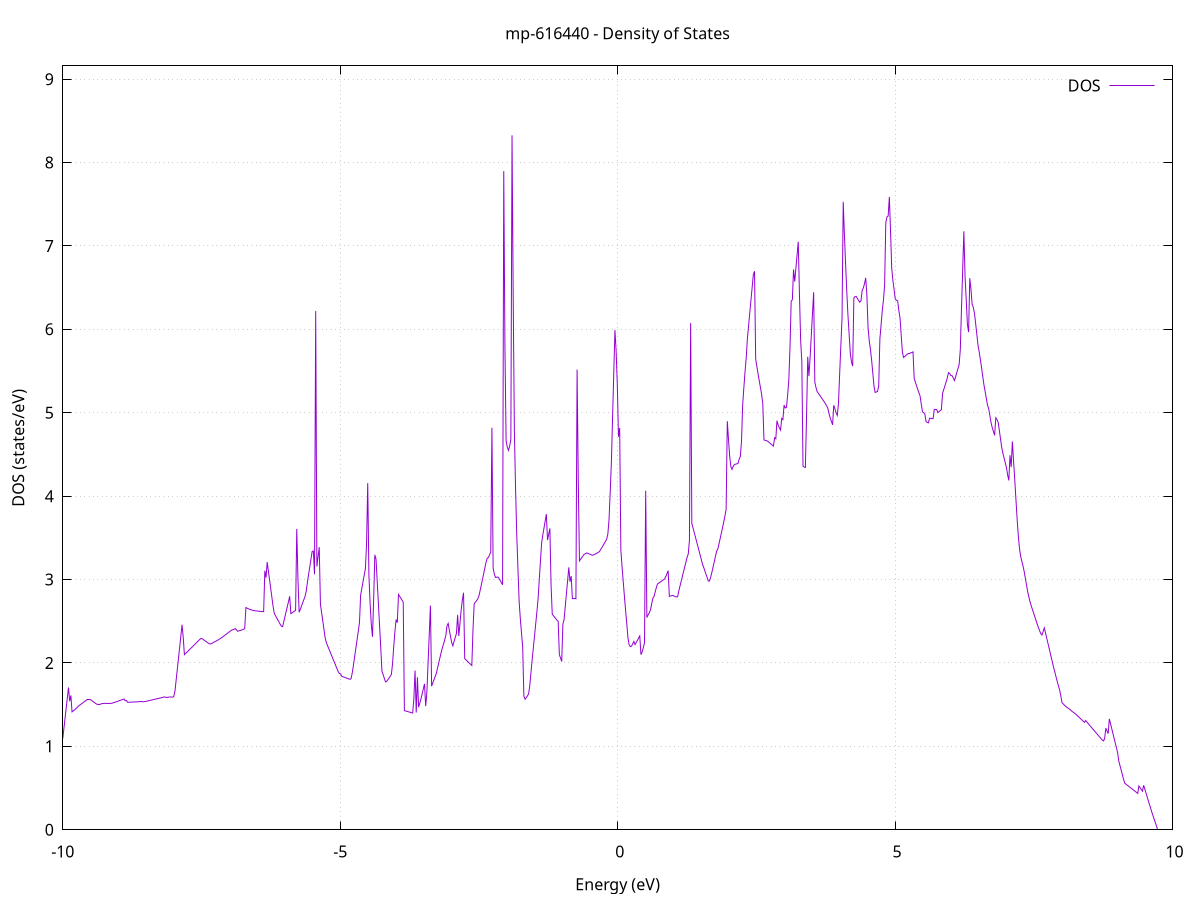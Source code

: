set title 'mp-616440 - Density of States'
set xlabel 'Energy (eV)'
set ylabel 'DOS (states/eV)'
set grid
set xrange [-10:10]
set yrange [0:9.159]
set xzeroaxis lt -1
set terminal png size 800,600
set output 'mp-616440_dos_gnuplot.png'
plot '-' using 1:2 with lines title 'DOS'
-13.670500 0.000000
-13.649200 0.000000
-13.627900 0.000000
-13.606500 0.000000
-13.585200 0.000000
-13.563900 0.000000
-13.542600 0.000000
-13.521300 0.000000
-13.500000 0.000000
-13.478600 0.000000
-13.457300 0.000000
-13.436000 0.000000
-13.414700 0.000000
-13.393400 0.000000
-13.372000 0.000000
-13.350700 0.000000
-13.329400 0.000000
-13.308100 0.000000
-13.286800 0.000000
-13.265500 0.000000
-13.244100 0.000000
-13.222800 0.000000
-13.201500 0.000000
-13.180200 0.000000
-13.158900 0.000000
-13.137600 0.000000
-13.116200 0.000000
-13.094900 0.000000
-13.073600 0.000000
-13.052300 0.000000
-13.031000 0.000000
-13.009700 0.000000
-12.988300 0.000000
-12.967000 0.000000
-12.945700 0.000000
-12.924400 0.000000
-12.903100 0.000000
-12.881700 0.000000
-12.860400 0.000000
-12.839100 0.000000
-12.817800 0.000000
-12.796500 0.000000
-12.775200 0.000000
-12.753800 0.000000
-12.732500 0.000000
-12.711200 0.000000
-12.689900 0.000000
-12.668600 0.000000
-12.647300 0.000000
-12.625900 0.000000
-12.604600 0.000000
-12.583300 0.000000
-12.562000 0.000000
-12.540700 0.000000
-12.519400 0.000000
-12.498000 0.000000
-12.476700 0.000000
-12.455400 0.000000
-12.434100 0.000000
-12.412800 0.000000
-12.391500 0.000000
-12.370100 0.000000
-12.348800 0.000000
-12.327500 0.000000
-12.306200 0.000000
-12.284900 0.000000
-12.263500 0.000000
-12.242200 0.000000
-12.220900 0.000000
-12.199600 0.000000
-12.178300 0.000000
-12.157000 0.000000
-12.135600 0.000000
-12.114300 0.000000
-12.093000 0.000000
-12.071700 0.000000
-12.050400 0.000000
-12.029100 0.000000
-12.007700 0.000000
-11.986400 0.000000
-11.965100 0.000000
-11.943800 0.000000
-11.922500 0.000000
-11.901200 0.000000
-11.879800 0.000000
-11.858500 0.000000
-11.837200 0.000000
-11.815900 0.000000
-11.794600 0.000000
-11.773300 0.000000
-11.751900 0.000000
-11.730600 0.005500
-11.709300 0.066500
-11.688000 0.127400
-11.666700 0.188400
-11.645300 0.249300
-11.624000 0.310300
-11.602700 0.371200
-11.581400 0.432200
-11.560100 0.245200
-11.538800 0.250300
-11.517400 0.255400
-11.496100 0.260600
-11.474800 0.265700
-11.453500 0.270800
-11.432200 0.275900
-11.410900 0.281100
-11.389500 0.286200
-11.368200 0.291300
-11.346900 0.296400
-11.325600 0.301700
-11.304300 0.368100
-11.283000 0.434800
-11.261600 0.562800
-11.240300 0.690800
-11.219000 0.817600
-11.197700 0.934200
-11.176400 1.050800
-11.155100 0.922500
-11.133700 0.982900
-11.112400 0.797000
-11.091100 0.801100
-11.069800 0.805200
-11.048500 0.810500
-11.027100 0.822700
-11.005800 0.834900
-10.984500 0.847000
-10.963200 0.859200
-10.941900 0.871400
-10.920600 0.883600
-10.899200 0.895800
-10.877900 0.907900
-10.856600 0.920100
-10.835300 0.932300
-10.814000 0.943400
-10.792700 0.944100
-10.771300 0.943200
-10.750000 0.932500
-10.728700 0.921800
-10.707400 0.911200
-10.686100 0.900500
-10.664800 0.889800
-10.643400 0.880300
-10.622100 0.877700
-10.600800 0.877000
-10.579500 0.882500
-10.558200 0.888100
-10.536900 0.869200
-10.515500 0.872600
-10.494200 0.876100
-10.472900 0.879500
-10.451600 0.882900
-10.430300 0.886300
-10.408900 0.889700
-10.387600 0.893100
-10.366300 0.896500
-10.345000 0.899900
-10.323700 0.903300
-10.302400 0.906700
-10.281000 0.910100
-10.259700 0.913500
-10.238400 0.916900
-10.217100 0.920300
-10.195800 0.924400
-10.174500 0.929100
-10.153100 0.933800
-10.131800 0.913900
-10.110500 0.916400
-10.089200 0.894100
-10.067900 0.894400
-10.046600 0.934200
-10.025200 0.997600
-10.003900 1.071700
-9.982600 1.198400
-9.961300 1.325200
-9.940000 1.451900
-9.918700 1.578700
-9.897300 1.705400
-9.876000 1.541600
-9.854700 1.610700
-9.833400 1.413600
-9.812100 1.424700
-9.790700 1.436600
-9.769400 1.448900
-9.748100 1.462400
-9.726800 1.476000
-9.705500 1.489400
-9.684200 1.499900
-9.662800 1.510400
-9.641500 1.520900
-9.620200 1.531400
-9.598900 1.541900
-9.577600 1.552400
-9.556300 1.562300
-9.534900 1.561800
-9.513600 1.563000
-9.492300 1.556500
-9.471000 1.545900
-9.449700 1.535300
-9.428400 1.524700
-9.407000 1.514200
-9.385700 1.505500
-9.364400 1.503300
-9.343100 1.501000
-9.321800 1.505900
-9.300500 1.511100
-9.279100 1.514100
-9.257800 1.515400
-9.236500 1.515300
-9.215200 1.515200
-9.193900 1.515100
-9.172500 1.515000
-9.151200 1.514900
-9.129900 1.516100
-9.108600 1.518400
-9.087300 1.522800
-9.066000 1.527500
-9.044600 1.532300
-9.023300 1.537400
-9.002000 1.542500
-8.980700 1.547600
-8.959400 1.552700
-8.938100 1.557800
-8.916700 1.562900
-8.895400 1.568000
-8.874100 1.547400
-8.852800 1.550300
-8.831500 1.528200
-8.810200 1.529000
-8.788800 1.529700
-8.767500 1.530400
-8.746200 1.531100
-8.724900 1.531900
-8.703600 1.532600
-8.682300 1.533300
-8.660900 1.534000
-8.639600 1.534900
-8.618300 1.536000
-8.597000 1.537500
-8.575700 1.539000
-8.554300 1.533900
-8.533000 1.535900
-8.511700 1.538200
-8.490400 1.541500
-8.469100 1.544800
-8.447800 1.548100
-8.426400 1.551500
-8.405100 1.554800
-8.383800 1.558100
-8.362500 1.561400
-8.341200 1.564700
-8.319900 1.568000
-8.298500 1.571300
-8.277200 1.574600
-8.255900 1.578000
-8.234600 1.581300
-8.213300 1.585200
-8.192000 1.589200
-8.170600 1.593200
-8.149300 1.589800
-8.128000 1.586200
-8.106700 1.588700
-8.085400 1.591100
-8.064100 1.592200
-8.042700 1.591500
-8.021400 1.589900
-8.000100 1.597700
-7.978800 1.661200
-7.957500 1.792600
-7.936100 1.923900
-7.914800 2.055300
-7.893500 2.188700
-7.872200 2.322500
-7.850900 2.458200
-7.829600 2.305800
-7.808200 2.099600
-7.786900 2.113600
-7.765600 2.127600
-7.744300 2.141600
-7.723000 2.155500
-7.701700 2.169500
-7.680300 2.183500
-7.659000 2.197500
-7.637700 2.211500
-7.616400 2.225500
-7.595100 2.239700
-7.573800 2.254100
-7.552400 2.268600
-7.531100 2.283000
-7.509800 2.293000
-7.488500 2.291400
-7.467200 2.280800
-7.445900 2.270200
-7.424500 2.259800
-7.403200 2.249600
-7.381900 2.239700
-7.360600 2.230000
-7.339300 2.227300
-7.317900 2.233300
-7.296600 2.241300
-7.275300 2.249100
-7.254000 2.256500
-7.232700 2.263800
-7.211400 2.271400
-7.190000 2.280600
-7.168700 2.289800
-7.147400 2.299100
-7.126100 2.308800
-7.104800 2.319500
-7.083500 2.330200
-7.062100 2.340900
-7.040800 2.351600
-7.019500 2.362300
-6.998200 2.373000
-6.976900 2.383700
-6.955600 2.394400
-6.934200 2.398600
-6.912900 2.403300
-6.891600 2.413000
-6.870300 2.397900
-6.849000 2.380000
-6.827700 2.384500
-6.806300 2.389000
-6.785000 2.393600
-6.763700 2.398100
-6.742400 2.403100
-6.721100 2.413100
-6.699700 2.664400
-6.678400 2.657300
-6.657100 2.650100
-6.635800 2.644200
-6.614500 2.639300
-6.593200 2.635100
-6.571800 2.630900
-6.550500 2.627200
-6.529200 2.625200
-6.507900 2.623800
-6.486600 2.622300
-6.465300 2.620900
-6.443900 2.619400
-6.422600 2.618000
-6.401300 2.616500
-6.380000 2.615100
-6.358700 3.106200
-6.337400 3.021800
-6.316000 3.210100
-6.294700 3.103500
-6.273400 2.996800
-6.252100 2.890200
-6.230800 2.783500
-6.209400 2.676900
-6.188100 2.592700
-6.166800 2.567000
-6.145500 2.541400
-6.124200 2.515700
-6.102900 2.490100
-6.081500 2.463400
-6.060200 2.440900
-6.038900 2.435600
-6.017600 2.495500
-5.996300 2.555400
-5.975000 2.615300
-5.953600 2.675200
-5.932300 2.735500
-5.911000 2.799700
-5.889700 2.591200
-5.868400 2.601200
-5.847100 2.611200
-5.825700 2.621200
-5.804400 2.631100
-5.783100 3.606000
-5.761800 3.006400
-5.740500 2.608400
-5.719200 2.640800
-5.697800 2.683200
-5.676500 2.721500
-5.655200 2.759800
-5.633900 2.798000
-5.612600 2.861000
-5.591200 2.967100
-5.569900 3.061000
-5.548600 3.152900
-5.527300 3.244800
-5.506000 3.336700
-5.484700 3.342700
-5.463300 3.063700
-5.442000 6.219100
-5.420700 3.156000
-5.399400 3.272300
-5.378100 3.388600
-5.356800 2.704700
-5.335400 2.604100
-5.314100 2.503500
-5.292800 2.402900
-5.271500 2.302200
-5.250200 2.243600
-5.228900 2.208900
-5.207500 2.174300
-5.186200 2.139600
-5.164900 2.104900
-5.143600 2.070200
-5.122300 2.035600
-5.101000 2.000900
-5.079600 1.966200
-5.058300 1.931600
-5.037000 1.896900
-5.015700 1.873800
-4.994400 1.871100
-4.973000 1.840600
-4.951700 1.835300
-4.930400 1.830000
-4.909100 1.824700
-4.887800 1.819400
-4.866500 1.814000
-4.845100 1.808700
-4.823800 1.803400
-4.802500 1.816200
-4.781200 1.888100
-4.759900 1.981900
-4.738600 2.081400
-4.717200 2.181000
-4.695900 2.280500
-4.674600 2.381500
-4.653300 2.482600
-4.632000 2.814300
-4.610700 2.893300
-4.589300 2.972300
-4.568000 3.051300
-4.546700 3.130300
-4.525400 3.426900
-4.504100 4.156000
-4.482800 3.049200
-4.461400 2.711100
-4.440100 2.466200
-4.418800 2.313700
-4.397500 2.758200
-4.376200 3.296700
-4.354800 3.245400
-4.333500 2.980500
-4.312200 2.715500
-4.290900 2.450600
-4.269600 2.186600
-4.248300 1.905100
-4.226900 1.861300
-4.205600 1.817500
-4.184300 1.773700
-4.163000 1.779500
-4.141700 1.799100
-4.120400 1.818700
-4.099000 1.840000
-4.077700 1.862900
-4.056400 1.994400
-4.035100 2.201100
-4.013800 2.379700
-3.992500 2.520300
-3.971100 2.483300
-3.949800 2.821300
-3.928500 2.798700
-3.907200 2.776100
-3.885900 2.753400
-3.864600 2.730800
-3.843200 1.428600
-3.821900 1.424500
-3.800600 1.420400
-3.779300 1.416300
-3.758000 1.412200
-3.736600 1.408100
-3.715300 1.404000
-3.694000 1.400100
-3.672700 1.571400
-3.651400 1.908800
-3.630100 1.406100
-3.608700 1.828600
-3.587400 1.470600
-3.566100 1.518200
-3.544800 1.569400
-3.523500 1.629400
-3.502200 1.689300
-3.480800 1.749300
-3.459500 1.482700
-3.438200 1.648400
-3.416900 1.994700
-3.395600 2.341000
-3.374300 2.687300
-3.352900 1.722000
-3.331600 1.760300
-3.310300 1.798500
-3.289000 1.836800
-3.267700 1.875100
-3.246400 1.938300
-3.225000 1.999300
-3.203700 2.060300
-3.182400 2.121300
-3.161100 2.175200
-3.139800 2.223900
-3.118400 2.272600
-3.097100 2.328400
-3.075800 2.444600
-3.054500 2.474300
-3.033200 2.392800
-3.011900 2.316300
-2.990500 2.243700
-2.969200 2.205500
-2.947900 2.259400
-2.926600 2.306900
-2.905300 2.354500
-2.884000 2.576400
-2.862600 2.323900
-2.841300 2.481000
-2.820000 2.638100
-2.798700 2.753800
-2.777400 2.842100
-2.756100 2.052500
-2.734700 2.038700
-2.713400 2.024900
-2.692100 2.011100
-2.670800 1.997300
-2.649500 1.983500
-2.628200 1.969700
-2.606800 2.404200
-2.585500 2.710100
-2.564200 2.728700
-2.542900 2.747300
-2.521600 2.765900
-2.500200 2.803000
-2.478900 2.868300
-2.457600 2.933500
-2.436300 3.001000
-2.415000 3.069500
-2.393700 3.138100
-2.372300 3.206600
-2.351000 3.255000
-2.329700 3.264200
-2.308400 3.296000
-2.287100 3.329700
-2.265800 4.820300
-2.244400 3.140000
-2.223100 3.066600
-2.201800 3.025300
-2.180500 3.027600
-2.159200 3.031000
-2.137900 3.015000
-2.116500 2.988900
-2.095200 2.962900
-2.073900 2.936900
-2.052600 7.897300
-2.031300 5.785900
-2.010000 4.664300
-1.988600 4.585700
-1.967300 4.548300
-1.946000 4.603600
-1.924700 4.679700
-1.903400 8.326500
-1.882000 6.355800
-1.860700 4.762200
-1.839400 4.081200
-1.818100 3.529600
-1.796800 3.127300
-1.775500 2.741200
-1.754100 2.529400
-1.732800 2.360000
-1.711500 2.190700
-1.690200 1.604900
-1.668900 1.565200
-1.647600 1.584600
-1.626200 1.604000
-1.604900 1.629400
-1.583600 1.727200
-1.562300 1.884800
-1.541000 2.036600
-1.519700 2.179100
-1.498300 2.322800
-1.477000 2.466600
-1.455700 2.610300
-1.434400 2.767100
-1.413100 2.991200
-1.391800 3.215200
-1.370400 3.439300
-1.349100 3.532700
-1.327800 3.616700
-1.306500 3.700600
-1.285200 3.784600
-1.263800 3.474300
-1.242500 3.543600
-1.221200 3.612900
-1.199900 2.930200
-1.178600 2.584400
-1.157300 2.566500
-1.135900 2.548700
-1.114600 2.530800
-1.093300 2.512900
-1.072000 2.501200
-1.050700 2.100500
-1.029400 2.058900
-1.008000 2.017300
-0.986700 2.465500
-0.965400 2.522000
-0.944100 2.676500
-0.922800 2.832900
-0.901500 2.989500
-0.880100 3.146100
-0.858800 2.973500
-0.837500 3.042500
-0.816200 2.772100
-0.794900 2.772400
-0.773600 2.772700
-0.752200 2.769700
-0.730900 5.518500
-0.709600 4.184800
-0.688300 3.224000
-0.667000 3.245100
-0.645600 3.264900
-0.624300 3.284800
-0.603000 3.302800
-0.581700 3.309000
-0.560400 3.319900
-0.539100 3.314600
-0.517700 3.309200
-0.496400 3.303800
-0.475100 3.295700
-0.453800 3.292000
-0.432500 3.295700
-0.411200 3.303300
-0.389800 3.311000
-0.368500 3.318700
-0.347200 3.326400
-0.325900 3.337700
-0.304600 3.360800
-0.283300 3.384900
-0.261900 3.408900
-0.240600 3.433000
-0.219300 3.457100
-0.198000 3.484100
-0.176700 3.545400
-0.155400 3.717400
-0.134000 4.048500
-0.112700 4.405000
-0.091400 4.949200
-0.070100 5.470000
-0.048800 5.990900
-0.027400 5.743100
-0.006100 5.336500
0.015200 4.712200
0.036500 4.817200
0.057800 3.352900
0.079100 3.154700
0.100500 2.977300
0.121800 2.799800
0.143100 2.634500
0.164400 2.469200
0.185700 2.303900
0.207000 2.216700
0.228400 2.197000
0.249700 2.200900
0.271000 2.229700
0.292300 2.258400
0.313600 2.220000
0.334900 2.246100
0.356300 2.272200
0.377600 2.298300
0.398900 2.324500
0.420200 2.099900
0.441500 2.132400
0.462900 2.184400
0.484200 2.241000
0.505500 4.064700
0.526800 2.545400
0.548100 2.573700
0.569400 2.601900
0.590800 2.634400
0.612100 2.704100
0.633400 2.773800
0.654700 2.796300
0.676000 2.850200
0.697300 2.904200
0.718700 2.947200
0.740000 2.957300
0.761300 2.967300
0.782600 2.977300
0.803900 2.987300
0.825200 2.997400
0.846600 3.007400
0.867900 3.036100
0.889200 3.071800
0.910500 3.106800
0.931800 2.798700
0.953100 2.802700
0.974500 2.806400
0.995800 2.810200
1.017100 2.802100
1.038400 2.794000
1.059700 2.792700
1.081100 2.793500
1.102400 2.864900
1.123700 2.922300
1.145000 2.979600
1.166300 3.036900
1.187600 3.094200
1.209000 3.151600
1.230300 3.208900
1.251600 3.266200
1.272900 3.307800
1.294200 3.471000
1.315500 6.074700
1.336900 3.672700
1.358200 3.620100
1.379500 3.566700
1.400800 3.512500
1.422100 3.458400
1.443400 3.404000
1.464800 3.349600
1.486100 3.295200
1.507400 3.240900
1.528700 3.186500
1.550000 3.147600
1.571300 3.105400
1.592700 3.063200
1.614000 3.022000
1.635300 2.980800
1.656600 2.984500
1.677900 3.032200
1.699300 3.089400
1.720600 3.152300
1.741900 3.215200
1.763200 3.278000
1.784500 3.340900
1.805800 3.367200
1.827200 3.430600
1.848500 3.494100
1.869800 3.558600
1.891100 3.624300
1.912400 3.691100
1.933700 3.762100
1.955100 3.842100
1.976400 4.899500
1.997700 4.683900
2.019000 4.480000
2.040300 4.354600
2.061600 4.320600
2.083000 4.358900
2.104300 4.379400
2.125600 4.383400
2.146900 4.387400
2.168200 4.391500
2.189500 4.442500
2.210900 4.475400
2.232200 4.657600
2.253500 5.097700
2.274800 5.302100
2.296100 5.493000
2.317500 5.662100
2.338800 5.892000
2.360100 6.044700
2.381400 6.197500
2.402700 6.350200
2.424000 6.503000
2.445400 6.655700
2.466700 6.696800
2.488000 5.642700
2.509300 5.554700
2.530600 5.466700
2.551900 5.385300
2.573300 5.303700
2.594600 5.222100
2.615900 5.108000
2.637200 4.673900
2.658500 4.669600
2.679800 4.665400
2.701200 4.660700
2.722500 4.648500
2.743800 4.636400
2.765100 4.624200
2.786400 4.612100
2.807700 4.599900
2.829100 4.700700
2.850400 4.687800
2.871700 4.905600
2.893000 4.851200
2.914300 4.819700
2.935700 4.791800
2.957000 4.931900
2.978300 4.917100
2.999600 5.091500
3.020900 5.057400
3.042200 5.064400
3.063600 5.207800
3.084900 5.392200
3.106200 5.778300
3.127500 6.337400
3.148800 6.354600
3.170100 6.718200
3.191500 6.572000
3.212800 6.735400
3.234100 6.892300
3.255400 7.049900
3.276700 6.423000
3.298000 5.870800
3.319400 5.613200
3.340700 4.361600
3.362000 4.348100
3.383300 4.344000
3.404600 4.958400
3.425900 5.671800
3.447300 5.439500
3.468600 5.663400
3.489900 5.920700
3.511200 6.183100
3.532500 6.445500
3.553900 5.367200
3.575200 5.300100
3.596500 5.252400
3.617800 5.232900
3.639100 5.212200
3.660400 5.191600
3.681800 5.171000
3.703100 5.150400
3.724400 5.129700
3.745700 5.107700
3.767000 5.084100
3.788300 5.052100
3.809700 4.990400
3.831000 4.938900
3.852300 4.896400
3.873600 4.854800
3.894900 5.089800
3.916200 5.047600
3.937600 4.997200
3.958900 4.967700
3.980200 5.116800
4.001500 5.468600
4.022800 5.803600
4.044100 6.136700
4.065500 7.529000
4.086800 7.136500
4.108100 6.787700
4.129400 6.455600
4.150700 6.171700
4.172100 5.940700
4.193400 5.709800
4.214700 5.609200
4.236000 5.559200
4.257300 6.377300
4.278600 6.391400
4.300000 6.394700
4.321300 6.370000
4.342600 6.346500
4.363900 6.325500
4.385200 6.341000
4.406500 6.465300
4.427900 6.496600
4.449200 6.547800
4.470500 6.616500
4.491800 6.410900
4.513100 6.021800
4.534400 5.862100
4.555800 5.759800
4.577100 5.632700
4.598400 5.477200
4.619700 5.321600
4.641000 5.244200
4.662300 5.249100
4.683700 5.254400
4.705000 5.319700
4.726300 5.885300
4.747600 6.052200
4.768900 6.221400
4.790300 6.349000
4.811600 6.532300
4.832900 7.279000
4.854200 7.349600
4.875500 7.358700
4.896800 7.588200
4.918200 7.174600
4.939500 6.734200
4.960800 6.586300
4.982100 6.478600
5.003400 6.364600
5.024700 6.349400
5.046100 6.341500
5.067400 6.228600
5.088700 6.140900
5.110000 5.934600
5.131300 5.731000
5.152600 5.662400
5.174000 5.675000
5.195300 5.687900
5.216600 5.701500
5.237900 5.708900
5.259200 5.708400
5.280500 5.719300
5.301900 5.720800
5.323200 5.730400
5.344500 5.411000
5.365800 5.367900
5.387100 5.323100
5.408500 5.278400
5.429800 5.240500
5.451100 5.199400
5.472400 5.102900
5.493700 5.011900
5.515000 4.999500
5.536400 4.986500
5.557700 4.896000
5.579000 4.884900
5.600300 4.878900
5.621600 4.934900
5.642900 4.932300
5.664300 4.930300
5.685600 4.929500
5.706900 5.040500
5.728200 5.039700
5.749500 5.038900
5.770800 5.001800
5.792200 5.013500
5.813500 5.025300
5.834800 5.037000
5.856100 5.233600
5.877400 5.278300
5.898700 5.323500
5.920100 5.370900
5.941400 5.417800
5.962700 5.480900
5.984000 5.471400
6.005300 5.445800
6.026700 5.444900
6.048000 5.419400
6.069300 5.386100
6.090600 5.428100
6.111900 5.481300
6.133200 5.528400
6.154600 5.577000
6.175900 5.760700
6.197200 6.254300
6.218500 6.715200
6.239800 7.176200
6.261100 6.634100
6.282500 6.354500
6.303800 6.059300
6.325100 5.966700
6.346400 6.613700
6.367700 6.479800
6.389000 6.301200
6.410400 6.262300
6.431700 6.191000
6.453000 6.064400
6.474300 5.934500
6.495600 5.804700
6.516900 5.726800
6.538300 5.634300
6.559600 5.538100
6.580900 5.431800
6.602200 5.333300
6.623500 5.252800
6.644900 5.171800
6.666200 5.090900
6.687500 5.048000
6.708800 4.964300
6.730100 4.880600
6.751400 4.821200
6.772800 4.775200
6.794100 4.729300
6.815400 4.940000
6.836700 4.918200
6.858000 4.885700
6.879300 4.788000
6.900700 4.685100
6.922000 4.582800
6.943300 4.514700
6.964600 4.457600
6.985900 4.400600
7.007200 4.343600
7.028600 4.254600
7.049900 4.188900
7.071200 4.489500
7.092500 4.348400
7.113800 4.655900
7.135200 4.427200
7.156500 4.202200
7.177800 3.965900
7.199100 3.732900
7.220400 3.530000
7.241700 3.378400
7.263100 3.278800
7.284400 3.220700
7.305700 3.163800
7.327000 3.096200
7.348300 3.015300
7.369600 2.931800
7.391000 2.850500
7.412300 2.790900
7.433600 2.730000
7.454900 2.682900
7.476200 2.639600
7.497500 2.596200
7.518900 2.552800
7.540200 2.509500
7.561500 2.466500
7.582800 2.427200
7.604100 2.387900
7.625400 2.353300
7.646800 2.334800
7.668100 2.376800
7.689400 2.420700
7.710700 2.362300
7.732000 2.301800
7.753400 2.241200
7.774700 2.180700
7.796000 2.120100
7.817300 2.059600
7.838600 1.999100
7.859900 1.941200
7.881300 1.885000
7.902600 1.829600
7.923900 1.776300
7.945200 1.722500
7.966500 1.674200
7.987800 1.604400
8.009200 1.523000
8.030500 1.509000
8.051800 1.494900
8.073100 1.480900
8.094400 1.469200
8.115700 1.459300
8.137100 1.449400
8.158400 1.438400
8.179700 1.425200
8.201000 1.414400
8.222300 1.403500
8.243600 1.392700
8.265000 1.381800
8.286300 1.367800
8.307600 1.354400
8.328900 1.341000
8.350200 1.327600
8.371600 1.314200
8.392900 1.300900
8.414200 1.287500
8.435500 1.309800
8.456800 1.292800
8.478100 1.275700
8.499500 1.258700
8.520800 1.241700
8.542100 1.225200
8.563400 1.208400
8.584700 1.191900
8.606000 1.175300
8.627400 1.158700
8.648700 1.142100
8.670000 1.125500
8.691300 1.108900
8.712600 1.092400
8.733900 1.075800
8.755300 1.065400
8.776600 1.090800
8.797900 1.218100
8.819200 1.185600
8.840500 1.152400
8.861800 1.330100
8.883200 1.272100
8.904500 1.214100
8.925800 1.156200
8.947100 1.098200
8.968400 1.040200
8.989800 0.982200
9.011100 0.924300
9.032400 0.823600
9.053700 0.768900
9.075000 0.714900
9.096300 0.660900
9.117700 0.606900
9.139000 0.558700
9.160300 0.547600
9.181600 0.536400
9.202900 0.525300
9.224200 0.514200
9.245600 0.503100
9.266900 0.492000
9.288200 0.480900
9.309500 0.469700
9.330800 0.458600
9.352100 0.447500
9.373500 0.436400
9.394800 0.525600
9.416100 0.504900
9.437400 0.484200
9.458700 0.463500
9.480000 0.533300
9.501400 0.486600
9.522700 0.440000
9.544000 0.393400
9.565300 0.346800
9.586600 0.300200
9.608000 0.253600
9.629300 0.207000
9.650600 0.164600
9.671900 0.122900
9.693200 0.081100
9.714500 0.039400
9.735900 0.000000
9.757200 0.000000
9.778500 0.000000
9.799800 0.000000
9.821100 0.000000
9.842400 0.000000
9.863800 0.000000
9.885100 0.000000
9.906400 0.000000
9.927700 0.000000
9.949000 0.000000
9.970300 0.000000
9.991700 0.000000
10.013000 0.000000
10.034300 0.000000
10.055600 0.000000
10.076900 0.000000
10.098200 0.000000
10.119600 0.000000
10.140900 0.000000
10.162200 0.000000
10.183500 0.000000
10.204800 0.000000
10.226200 0.000000
10.247500 0.000000
10.268800 0.000000
10.290100 0.000000
10.311400 0.000000
10.332700 0.000000
10.354100 0.000000
10.375400 0.000000
10.396700 0.000000
10.418000 0.000000
10.439300 0.000000
10.460600 0.000000
10.482000 0.000000
10.503300 0.000000
10.524600 0.000000
10.545900 0.000000
10.567200 0.000000
10.588500 0.000000
10.609900 0.000000
10.631200 0.000000
10.652500 0.000000
10.673800 0.000000
10.695100 0.000000
10.716400 0.000000
10.737800 0.000000
10.759100 0.000000
10.780400 0.000000
10.801700 0.000000
10.823000 0.000000
10.844400 0.000000
10.865700 0.000000
10.887000 0.000000
10.908300 0.000000
10.929600 0.000000
10.950900 0.000000
10.972300 0.000000
10.993600 0.000000
11.014900 0.000000
11.036200 0.000000
11.057500 0.000000
11.078800 0.000000
11.100200 0.000000
11.121500 0.000000
11.142800 0.000000
11.164100 0.000000
11.185400 0.000000
11.206700 0.000000
11.228100 0.000000
11.249400 0.000000
11.270700 0.000000
11.292000 0.000000
11.313300 0.000000
11.334600 0.000000
11.356000 0.000000
11.377300 0.000000
11.398600 0.000000
11.419900 0.000000
11.441200 0.000000
11.462600 0.000000
11.483900 0.000000
11.505200 0.000000
11.526500 0.000000
11.547800 0.000000
11.569100 0.000000
11.590500 0.000000
11.611800 0.000000
11.633100 0.000000
11.654400 0.000000
11.675700 0.000000
11.697000 0.000000
11.718400 0.000000
11.739700 0.000000
11.761000 0.000000
11.782300 0.000000
11.803600 0.000000
11.824900 0.000000
11.846300 0.000000
11.867600 0.000000
11.888900 0.000000
11.910200 0.000000
11.931500 0.000000
11.952800 0.000000
11.974200 0.000000
11.995500 0.000000
12.016800 0.000000
12.038100 0.000000
12.059400 0.000000
12.080800 0.000000
12.102100 0.000000
12.123400 0.000000
12.144700 0.000000
12.166000 0.000000
12.187300 0.000000
12.208700 0.000000
12.230000 0.000000
12.251300 0.000000
12.272600 0.000000
12.293900 0.000000
12.315200 0.000000
12.336600 0.000000
12.357900 0.000000
12.379200 0.000000
12.400500 0.000000
12.421800 0.000000
12.443100 0.000000
12.464500 0.000000
12.485800 0.000000
12.507100 0.000000
12.528400 0.000000
12.549700 0.000000
12.571000 0.000000
12.592400 0.000000
12.613700 0.000000
12.635000 0.000000
12.656300 0.000000
12.677600 0.000000
12.699000 0.000000
12.720300 0.000000
12.741600 0.000000
12.762900 0.000000
12.784200 0.000000
12.805500 0.000000
12.826900 0.000000
12.848200 0.000000
12.869500 0.000000
12.890800 0.000000
12.912100 0.000000
12.933400 0.000000
12.954800 0.000000
12.976100 0.000000
12.997400 0.000000
13.018700 0.000000
13.040000 0.000000
13.061300 0.000000
13.082700 0.000000
13.104000 0.000000
13.125300 0.000000
13.146600 0.000000
13.167900 0.000000
13.189300 0.000000
13.210600 0.000000
13.231900 0.000000
13.253200 0.000000
13.274500 0.000000
13.295800 0.000000
13.317200 0.000000
13.338500 0.000000
13.359800 0.000000
13.381100 0.000000
13.402400 0.000000
13.423700 0.000000
13.445100 0.000000
13.466400 0.000000
13.487700 0.000000
13.509000 0.000000
13.530300 0.000000
13.551600 0.000000
13.573000 0.000000
13.594300 0.000000
13.615600 0.000000
13.636900 0.000000
13.658200 0.000000
13.679500 0.000000
13.700900 0.000000
13.722200 0.000000
13.743500 0.000000
13.764800 0.000000
13.786100 0.000000
13.807500 0.000000
13.828800 0.000000
13.850100 0.000000
13.871400 0.000000
13.892700 0.000000
13.914000 0.000000
13.935400 0.000000
13.956700 0.000000
13.978000 0.000000
13.999300 0.000000
14.020600 0.000000
14.041900 0.000000
14.063300 0.000000
14.084600 0.000000
14.105900 0.000000
14.127200 0.067800
14.148500 0.285700
14.169800 0.418700
14.191200 0.475100
14.212500 0.531400
14.233800 0.587700
14.255100 0.644100
14.276400 0.700400
14.297700 0.756800
14.319100 0.813100
14.340400 0.869400
14.361700 0.921400
14.383000 0.942700
14.404300 0.956900
14.425700 0.971000
14.447000 0.985200
14.468300 0.999300
14.489600 1.013500
14.510900 1.027700
14.532200 1.041800
14.553600 1.056000
14.574900 1.254000
14.596200 1.455600
14.617500 1.568700
14.638800 1.680100
14.660100 1.763200
14.681500 1.798100
14.702800 1.854500
14.724100 2.012700
14.745400 2.174000
14.766700 2.261900
14.788000 2.333400
14.809400 2.401600
14.830700 2.476200
14.852000 2.548200
14.873300 2.681200
14.894600 2.734700
14.915900 2.788300
14.937300 2.841900
14.958600 2.895400
14.979900 2.949000
15.001200 3.002500
15.022500 3.123500
15.043900 3.259100
15.065200 3.829800
15.086500 3.894500
15.107800 3.959200
15.129100 4.023800
15.150400 4.070800
15.171800 5.455600
15.193100 4.993600
15.214400 10.325600
15.235700 4.121600
15.257000 3.820600
15.278300 3.535300
15.299700 3.574600
15.321000 3.640900
15.342300 3.707200
15.363600 3.773500
15.384900 3.839800
15.406200 3.932200
15.427600 4.879800
15.448900 4.587500
15.470200 4.295200
15.491500 3.988600
15.512800 3.625600
15.534100 4.031900
15.555500 4.043700
15.576800 4.055600
15.598100 3.978100
15.619400 3.892500
15.640700 3.798800
15.662100 3.757200
15.683400 3.747900
15.704700 3.698300
15.726000 3.606300
15.747300 3.492900
15.768600 3.416000
15.790000 6.005700
15.811300 4.825300
15.832600 4.033900
15.853900 4.054900
15.875200 7.918700
15.896500 8.528400
15.917900 7.139800
15.939200 6.708000
15.960500 6.037900
15.981800 5.150700
16.003100 4.655600
16.024400 4.505500
16.045800 4.363900
16.067100 3.342600
16.088400 3.383500
16.109700 3.424400
16.131000 3.888700
16.152300 4.683400
16.173700 5.478100
16.195000 6.891600
16.216300 6.672000
16.237600 6.459700
16.258900 6.103900
16.280300 5.760400
16.301600 5.416900
16.322900 5.070300
16.344200 4.831500
16.365500 4.737800
16.386800 4.687300
16.408200 4.773900
16.429500 4.903100
16.450800 4.943500
16.472100 5.058600
16.493400 7.505800
16.514700 7.023900
16.536100 6.506600
16.557400 5.969700
16.578700 4.730900
16.600000 4.639700
16.621300 4.608600
16.642600 4.032700
16.664000 4.049200
16.685300 4.096100
16.706600 4.014100
16.727900 4.016300
16.749200 4.012700
16.770500 3.902700
16.791900 3.950000
16.813200 3.997400
16.834500 4.032900
16.855800 4.081500
16.877100 4.121600
16.898500 4.167800
16.919800 4.213900
16.941100 4.260000
16.962400 4.304500
16.983700 7.155500
17.005000 7.002200
17.026400 6.384100
17.047700 6.295800
17.069000 6.038500
17.090300 5.995400
17.111600 6.019100
17.132900 6.024000
17.154300 6.012800
17.175600 6.348400
17.196900 7.300400
17.218200 5.968800
17.239500 6.126100
17.260800 6.498900
17.282200 6.613000
17.303500 7.004400
17.324800 7.348800
17.346100 6.936100
17.367400 6.772300
17.388700 6.672800
17.410100 5.881700
17.431400 5.901000
17.452700 5.902700
17.474000 5.950800
17.495300 6.076100
17.516700 6.235000
17.538000 6.404200
17.559300 6.570700
17.580600 6.274800
17.601900 6.092900
17.623200 6.125200
17.644600 5.968500
17.665900 5.947200
17.687200 5.629700
17.708500 5.695300
17.729800 6.168600
17.751100 6.353300
17.772500 6.502100
17.793800 6.632800
17.815100 6.739900
17.836400 6.852000
17.857700 7.124600
17.879000 7.406100
17.900400 8.109700
17.921700 8.442100
17.943000 9.688900
17.964300 8.336500
17.985600 8.694300
18.006900 8.941400
18.028300 9.189000
18.049600 8.127700
18.070900 7.444300
18.092200 6.779700
18.113500 6.650400
18.134900 6.898000
18.156200 7.809900
18.177500 9.249100
18.198800 7.234100
18.220100 7.394200
18.241400 8.004400
18.262800 9.031400
18.284100 8.709400
18.305400 9.402100
18.326700 7.510300
18.348000 7.723700
18.369300 7.939200
18.390700 8.207700
18.412000 8.180200
18.433300 8.508100
18.454600 8.978100
18.475900 9.451000
18.497200 8.444100
18.518600 8.822300
18.539900 9.029400
18.561200 10.229600
18.582500 8.763500
18.603800 7.316500
18.625100 7.044700
18.646500 6.866100
18.667800 7.183300
18.689100 7.622400
18.710400 7.525800
18.731700 7.429100
18.753100 7.332500
18.774400 7.235800
18.795700 12.284900
18.817000 6.764500
18.838300 6.694000
18.859600 6.620300
18.881000 6.164800
18.902300 6.041000
18.923600 6.152800
18.944900 6.304100
18.966200 6.455300
18.987500 6.542700
19.008900 6.687800
19.030200 13.094500
19.051500 9.682900
19.072800 6.986000
19.094100 6.095700
19.115400 5.568800
19.136800 5.735000
19.158100 5.935200
19.179400 6.235200
19.200700 6.570900
19.222000 7.714500
19.243300 8.776900
19.264700 8.487600
19.286000 7.880700
19.307300 6.635900
19.328600 5.959200
19.349900 5.687100
19.371300 5.477000
19.392600 5.091300
19.413900 4.351700
19.435200 4.315400
19.456500 4.560800
19.477800 4.771800
19.499200 4.817100
19.520500 4.862400
19.541800 4.906100
19.563100 6.190900
19.584400 5.605800
19.605700 5.114000
19.627100 6.021700
19.648400 5.668800
19.669700 5.307500
19.691000 4.946200
19.712300 4.701200
19.733600 4.683100
19.755000 4.669600
19.776300 4.634200
19.797600 4.701900
19.818900 4.714300
19.840200 4.641600
19.861600 4.672300
19.882900 4.703300
19.904200 4.731300
19.925500 4.758900
19.946800 4.786600
19.968100 4.806000
19.989500 4.785600
20.010800 4.815200
20.032100 4.678000
20.053400 4.755700
20.074700 5.133100
20.096000 5.644400
20.117400 7.395700
20.138700 10.454600
20.160000 6.525200
20.181300 7.820200
20.202600 9.545500
20.223900 6.234200
20.245300 6.488000
20.266600 6.795500
20.287900 7.116700
20.309200 7.670400
20.330500 8.044700
20.351800 7.737400
20.373200 6.883600
20.394500 6.090300
20.415800 5.703100
20.437100 5.235900
20.458400 5.218900
20.479800 5.205000
20.501100 5.248800
20.522400 5.238200
20.543700 5.163200
20.565000 5.088200
20.586300 5.111500
20.607700 5.092700
20.629000 5.074200
20.650300 5.124200
20.671600 5.120500
20.692900 5.507500
20.714200 4.974200
20.735600 4.507200
20.756900 4.569900
20.778200 5.049100
20.799500 4.990500
20.820800 4.854200
20.842100 5.074700
20.863500 5.334300
20.884800 5.594000
20.906100 5.853600
20.927400 5.896400
20.948700 5.824600
20.970000 5.834300
20.991400 5.844000
21.012700 5.853700
21.034000 5.884000
21.055300 6.031600
21.076600 6.126600
21.098000 6.309500
21.119300 6.204700
21.140600 6.196900
21.161900 6.243900
21.183200 6.773300
21.204500 6.886400
21.225900 5.957100
21.247200 5.728200
21.268500 5.089100
21.289800 4.620900
21.311100 5.779100
21.332400 3.951000
21.353800 3.653800
21.375100 3.612000
21.396400 3.570300
21.417700 3.528500
21.439000 3.486800
21.460300 3.445000
21.481700 3.412100
21.503000 3.937300
21.524300 4.847900
21.545600 5.760700
21.566900 5.212600
21.588200 5.067000
21.609600 4.921500
21.630900 4.775900
21.652200 4.630300
21.673500 4.278500
21.694800 4.751800
21.716200 4.677400
21.737500 4.735200
21.758800 4.967900
21.780100 3.983600
21.801400 4.059900
21.822700 4.191100
21.844100 4.491400
21.865400 4.805700
21.886700 5.143600
21.908000 5.481600
21.929300 5.836000
21.950600 6.352100
21.972000 6.247000
21.993300 6.149400
22.014600 6.064400
22.035900 7.303300
22.057200 6.666600
22.078500 6.971200
22.099900 6.905300
22.121200 6.482600
22.142500 6.290400
22.163800 6.088000
22.185100 5.879000
22.206400 5.762600
22.227800 5.450600
22.249100 5.335200
22.270400 5.551800
22.291700 5.294800
22.313000 5.579100
22.334400 5.198100
22.355700 4.817000
22.377000 4.450900
22.398300 4.277700
22.419600 4.336500
22.440900 4.907200
22.462300 4.856100
22.483600 4.008000
22.504900 3.920000
22.526200 3.831900
22.547500 3.862500
22.568800 5.927000
22.590200 5.195200
22.611500 4.606900
22.632800 5.531700
22.654100 5.431600
22.675400 5.981500
22.696700 5.935000
22.718100 5.888500
22.739400 5.835100
22.760700 5.802400
22.782000 7.309200
22.803300 7.009500
22.824600 6.722100
22.846000 6.714900
22.867300 7.040000
22.888600 8.136800
22.909900 9.327700
22.931200 6.726100
22.952600 6.844300
22.973900 6.730400
22.995200 6.484900
23.016500 6.573700
23.037800 6.837700
23.059100 7.101600
23.080500 7.365600
23.101800 10.204500
23.123100 9.374400
23.144400 8.145000
23.165700 8.185400
23.187000 8.255000
23.208400 7.273300
23.229700 6.839500
23.251000 6.451700
23.272300 6.126000
23.293600 5.764100
23.314900 5.097700
23.336300 5.043900
23.357600 5.088000
23.378900 5.183700
23.400200 6.259800
23.421500 8.127600
23.442800 6.387000
23.464200 8.172300
23.485500 5.948100
23.506800 5.952000
23.528100 8.054300
23.549400 7.440400
23.570800 6.826400
23.592100 6.128400
23.613400 5.508600
23.634700 5.227900
23.656000 6.771700
23.677300 6.039500
23.698700 5.389000
23.720000 4.738500
23.741300 3.815200
23.762600 5.138800
23.783900 8.768700
23.805200 5.303800
23.826600 5.104700
23.847900 5.079500
23.869200 5.054300
23.890500 5.016400
23.911800 4.970300
23.933100 4.948500
23.954500 4.926600
23.975800 4.914800
23.997100 4.916600
24.018400 4.906700
24.039700 4.896400
24.061000 4.892400
24.082400 4.901700
24.103700 4.899000
24.125000 4.882000
24.146300 4.864900
24.167600 4.847900
24.189000 4.830800
24.210300 4.871400
24.231600 5.049200
24.252900 5.015300
24.274200 14.346600
24.295500 7.587000
24.316900 7.572300
24.338200 6.218600
24.359500 4.557400
24.380800 4.593100
24.402100 4.628800
24.423400 4.683900
24.444800 4.755200
24.466100 4.515400
24.487400 4.630500
24.508700 4.014300
24.530000 4.857300
24.551300 5.907800
24.572700 4.191900
24.594000 4.276900
24.615300 4.362100
24.636600 4.442800
24.657900 4.626500
24.679200 4.699700
24.700600 4.772900
24.721900 4.176000
24.743200 4.212800
24.764500 4.248300
24.785800 4.284500
24.807200 4.321300
24.828500 4.358100
24.849800 4.386000
24.871100 4.411900
24.892400 4.449000
24.913700 7.868600
24.935100 5.843700
24.956400 4.173900
24.977700 4.027800
24.999000 3.881600
25.020300 3.735500
25.041600 3.574800
25.063000 3.422900
25.084300 3.306000
25.105600 3.236600
25.126900 3.208400
25.148200 3.278100
25.169500 3.348900
25.190900 4.028200
25.212200 3.873700
25.233500 3.753200
25.254800 4.024400
25.276100 4.460800
25.297400 6.002300
25.318800 12.250700
25.340100 5.468500
25.361400 7.510800
25.382700 6.456900
25.404000 5.403100
25.425400 5.425800
25.446700 5.618800
25.468000 3.873100
25.489300 3.845700
25.510600 3.818300
25.531900 3.014200
25.553300 2.964600
25.574600 2.913200
25.595900 2.861700
25.617200 2.810200
25.638500 2.758700
25.659800 2.709300
25.681200 2.740700
25.702500 2.699900
25.723800 2.659000
25.745100 2.616700
25.766400 2.565800
25.787700 2.514900
25.809100 2.464100
25.830400 2.411000
25.851700 2.362600
25.873000 2.326200
25.894300 2.288800
25.915600 2.253500
25.937000 2.234500
25.958300 2.215400
25.979600 2.197300
26.000900 2.180400
26.022200 2.163500
26.043600 2.449400
26.064900 2.324500
26.086200 2.204000
26.107500 2.017900
26.128800 1.827800
26.150100 1.688600
26.171500 1.629300
26.192800 1.572300
26.214100 1.517800
26.235400 1.463600
26.256700 1.409400
26.278000 1.355100
26.299400 1.300900
26.320700 1.246700
26.342000 1.192400
26.363300 1.138200
26.384600 1.084000
26.405900 1.047900
26.427300 1.038500
26.448600 1.029100
26.469900 1.019600
26.491200 1.010200
26.512500 1.000800
26.533900 0.991300
26.555200 0.981900
26.576500 0.972500
26.597800 1.130700
26.619100 1.208600
26.640400 1.286600
26.661800 1.247300
26.683100 1.219600
26.704400 1.313200
26.725700 1.183600
26.747000 1.054100
26.768300 0.924600
26.789700 0.795100
26.811000 0.665500
26.832300 0.536000
26.853600 0.406500
26.874900 0.333000
26.896200 0.286000
26.917600 0.239000
26.938900 0.192100
26.960200 0.145100
26.981500 0.098200
27.002800 0.051200
27.024100 0.004300
27.045500 0.000000
27.066800 0.000000
27.088100 0.000000
27.109400 0.000000
27.130700 0.000000
27.152100 0.000000
27.173400 0.000000
27.194700 0.000000
27.216000 0.000000
27.237300 0.000000
27.258600 0.000000
27.280000 0.000000
27.301300 0.000000
27.322600 0.000000
27.343900 0.000000
27.365200 0.000000
27.386500 0.000000
27.407900 0.000000
27.429200 0.000000
27.450500 0.000000
27.471800 0.000000
27.493100 0.000000
27.514400 0.000000
27.535800 0.000000
27.557100 0.000000
27.578400 0.000000
27.599700 0.000000
27.621000 0.000000
27.642300 0.000000
27.663700 0.000000
27.685000 0.000000
27.706300 0.000000
27.727600 0.000000
27.748900 0.000000
27.770300 0.000000
27.791600 0.000000
27.812900 0.000000
27.834200 0.000000
27.855500 0.000000
27.876800 0.000000
27.898200 0.000000
27.919500 0.000000
27.940800 0.000000
27.962100 0.000000
27.983400 0.000000
28.004700 0.000000
28.026100 0.000000
28.047400 0.000000
28.068700 0.000000
28.090000 0.000000
28.111300 0.000000
28.132600 0.000000
28.154000 0.000000
28.175300 0.000000
28.196600 0.000000
28.217900 0.000000
28.239200 0.000000
28.260500 0.000000
28.281900 0.000000
28.303200 0.000000
28.324500 0.000000
28.345800 0.000000
28.367100 0.000000
28.388500 0.000000
28.409800 0.000000
28.431100 0.000000
28.452400 0.000000
28.473700 0.000000
28.495000 0.000000
28.516400 0.000000
28.537700 0.000000
28.559000 0.000000
28.580300 0.000000
28.601600 0.000000
28.622900 0.000000
28.644300 0.000000
28.665600 0.000000
28.686900 0.000000
28.708200 0.000000
28.729500 0.000000
28.750800 0.000000
28.772200 0.000000
28.793500 0.000000
28.814800 0.000000
28.836100 0.000000
28.857400 0.000000
28.878700 0.000000
28.900100 0.000000
28.921400 0.000000
28.942700 0.000000
28.964000 0.000000
e
